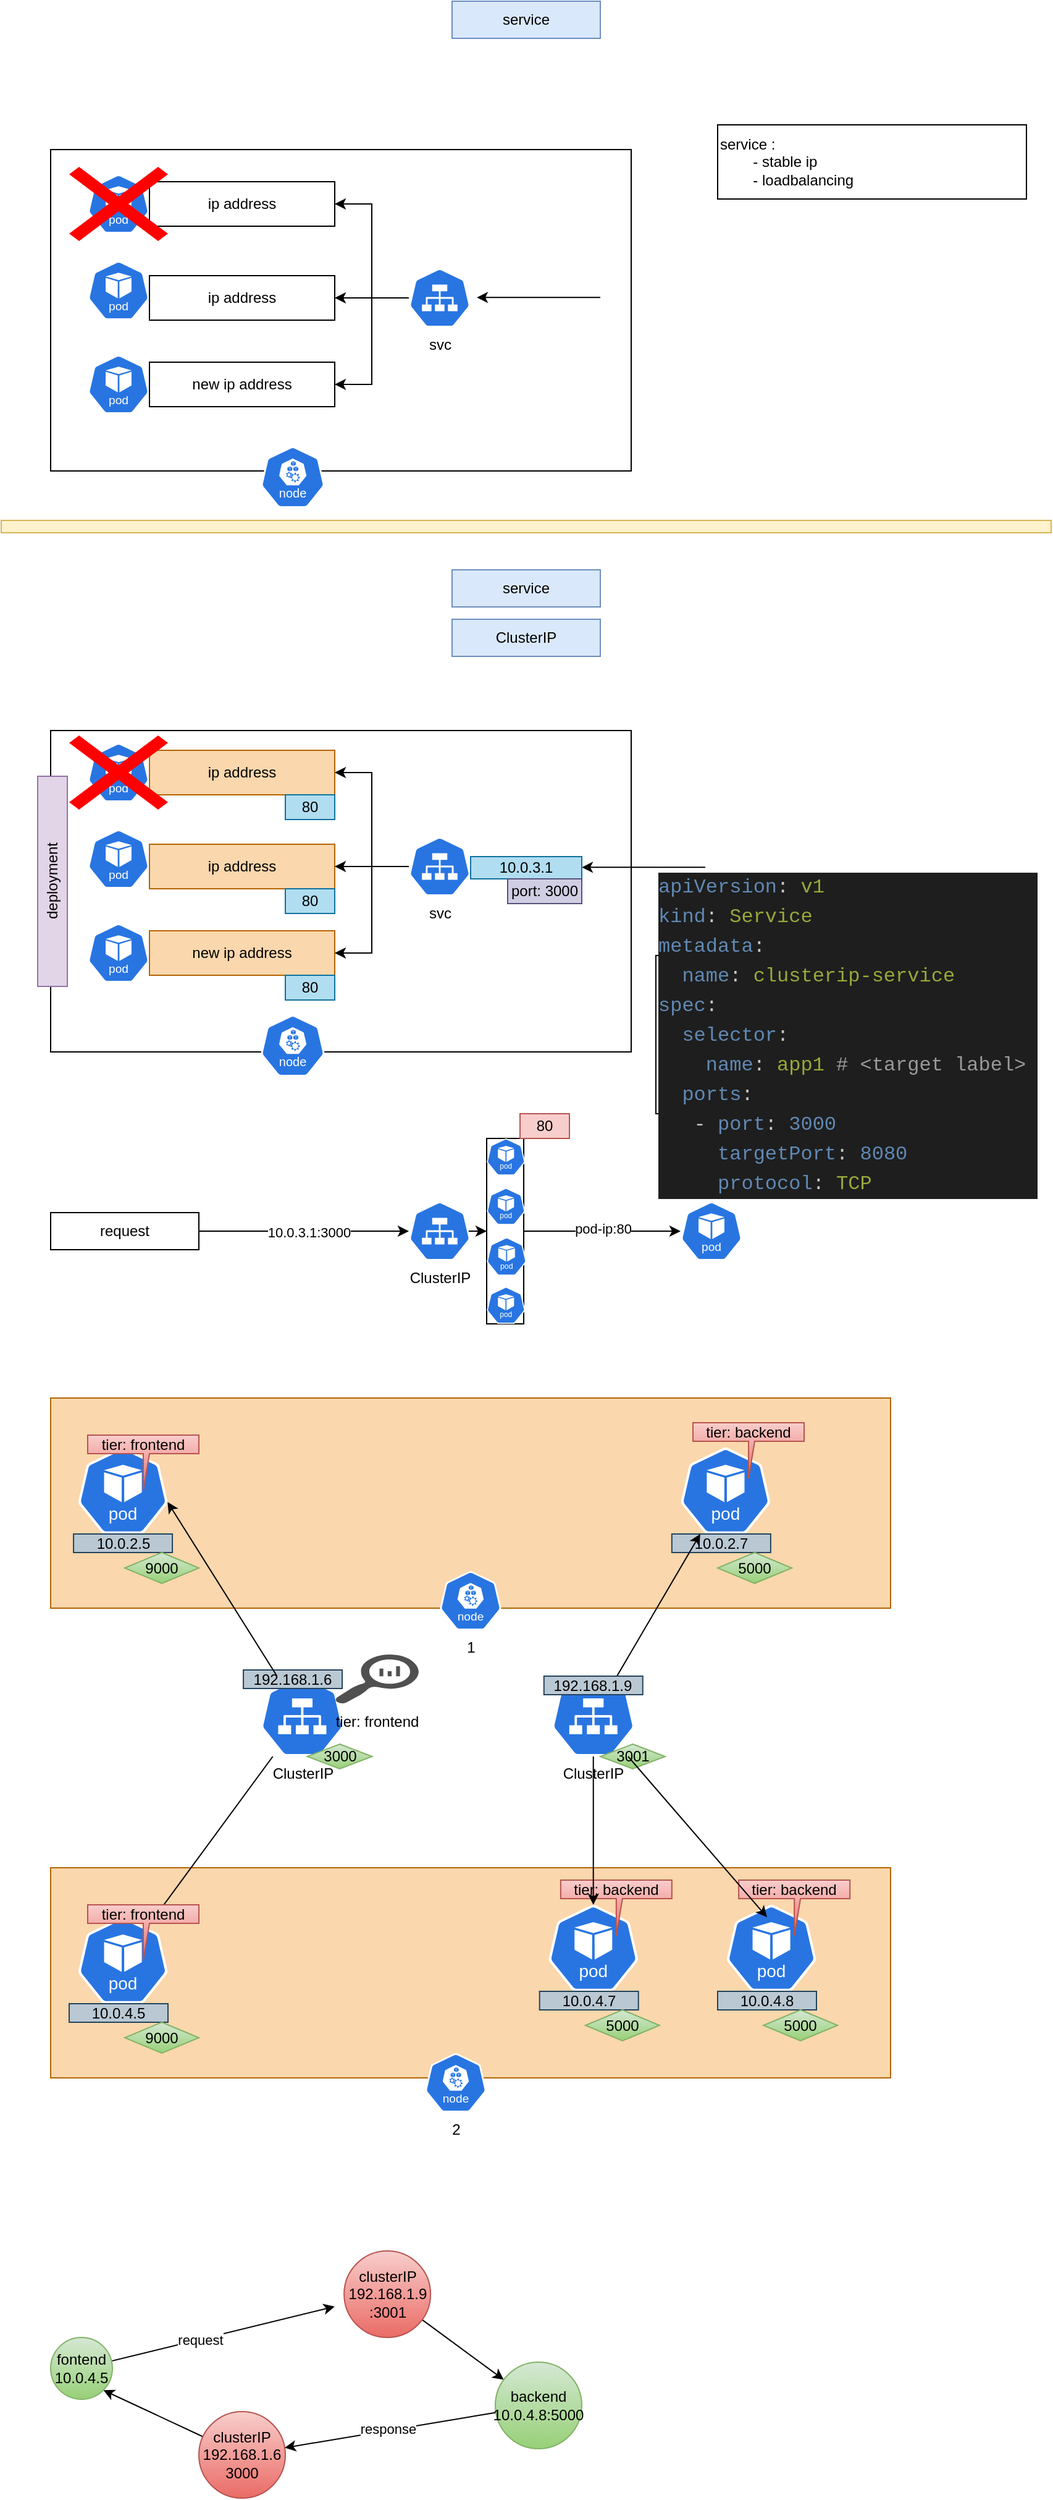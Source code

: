 <mxfile version="24.7.8">
  <diagram name="Page-1" id="fs68x2WxWbWx5P29_dum">
    <mxGraphModel dx="876" dy="616" grid="1" gridSize="10" guides="1" tooltips="1" connect="1" arrows="1" fold="1" page="1" pageScale="1" pageWidth="850" pageHeight="1100" math="0" shadow="0">
      <root>
        <mxCell id="0" />
        <mxCell id="1" parent="0" />
        <mxCell id="2PBmP7rdpc5Au426MF9M-2" value="service" style="rounded=0;whiteSpace=wrap;html=1;fillColor=#dae8fc;strokeColor=#6c8ebf;" vertex="1" parent="1">
          <mxGeometry x="365" y="20" width="120" height="30" as="geometry" />
        </mxCell>
        <mxCell id="2PBmP7rdpc5Au426MF9M-3" value="" style="rounded=0;whiteSpace=wrap;html=1;" vertex="1" parent="1">
          <mxGeometry x="40" y="140" width="470" height="260" as="geometry" />
        </mxCell>
        <mxCell id="2PBmP7rdpc5Au426MF9M-4" value="" style="aspect=fixed;sketch=0;html=1;dashed=0;whitespace=wrap;verticalLabelPosition=bottom;verticalAlign=top;fillColor=#2875E2;strokeColor=#ffffff;points=[[0.005,0.63,0],[0.1,0.2,0],[0.9,0.2,0],[0.5,0,0],[0.995,0.63,0],[0.72,0.99,0],[0.5,1,0],[0.28,0.99,0]];shape=mxgraph.kubernetes.icon2;kubernetesLabel=1;prIcon=node" vertex="1" parent="1">
          <mxGeometry x="210" y="380" width="52.08" height="50" as="geometry" />
        </mxCell>
        <mxCell id="2PBmP7rdpc5Au426MF9M-5" value="" style="aspect=fixed;sketch=0;html=1;dashed=0;whitespace=wrap;verticalLabelPosition=bottom;verticalAlign=top;fillColor=#2875E2;strokeColor=#ffffff;points=[[0.005,0.63,0],[0.1,0.2,0],[0.9,0.2,0],[0.5,0,0],[0.995,0.63,0],[0.72,0.99,0],[0.5,1,0],[0.28,0.99,0]];shape=mxgraph.kubernetes.icon2;kubernetesLabel=1;prIcon=pod" vertex="1" parent="1">
          <mxGeometry x="70" y="160" width="50" height="48" as="geometry" />
        </mxCell>
        <mxCell id="2PBmP7rdpc5Au426MF9M-6" value="" style="aspect=fixed;sketch=0;html=1;dashed=0;whitespace=wrap;verticalLabelPosition=bottom;verticalAlign=top;fillColor=#2875E2;strokeColor=#ffffff;points=[[0.005,0.63,0],[0.1,0.2,0],[0.9,0.2,0],[0.5,0,0],[0.995,0.63,0],[0.72,0.99,0],[0.5,1,0],[0.28,0.99,0]];shape=mxgraph.kubernetes.icon2;kubernetesLabel=1;prIcon=pod" vertex="1" parent="1">
          <mxGeometry x="70" y="230" width="50" height="48" as="geometry" />
        </mxCell>
        <mxCell id="2PBmP7rdpc5Au426MF9M-7" value="ip address" style="rounded=0;whiteSpace=wrap;html=1;" vertex="1" parent="1">
          <mxGeometry x="120" y="166" width="150" height="36" as="geometry" />
        </mxCell>
        <mxCell id="2PBmP7rdpc5Au426MF9M-8" value="ip address" style="rounded=0;whiteSpace=wrap;html=1;" vertex="1" parent="1">
          <mxGeometry x="120" y="242" width="150" height="36" as="geometry" />
        </mxCell>
        <mxCell id="2PBmP7rdpc5Au426MF9M-9" value="" style="shape=mxgraph.mockup.markup.redX;fillColor=#ff0000;html=1;shadow=0;whiteSpace=wrap;strokeColor=none;" vertex="1" parent="1">
          <mxGeometry x="55" y="154" width="80" height="60" as="geometry" />
        </mxCell>
        <mxCell id="2PBmP7rdpc5Au426MF9M-10" value="" style="aspect=fixed;sketch=0;html=1;dashed=0;whitespace=wrap;verticalLabelPosition=bottom;verticalAlign=top;fillColor=#2875E2;strokeColor=#ffffff;points=[[0.005,0.63,0],[0.1,0.2,0],[0.9,0.2,0],[0.5,0,0],[0.995,0.63,0],[0.72,0.99,0],[0.5,1,0],[0.28,0.99,0]];shape=mxgraph.kubernetes.icon2;kubernetesLabel=1;prIcon=pod" vertex="1" parent="1">
          <mxGeometry x="70" y="306" width="50" height="48" as="geometry" />
        </mxCell>
        <mxCell id="2PBmP7rdpc5Au426MF9M-11" value="new ip address" style="rounded=0;whiteSpace=wrap;html=1;" vertex="1" parent="1">
          <mxGeometry x="120" y="312" width="150" height="36" as="geometry" />
        </mxCell>
        <mxCell id="2PBmP7rdpc5Au426MF9M-16" style="edgeStyle=orthogonalEdgeStyle;rounded=0;orthogonalLoop=1;jettySize=auto;html=1;entryX=1;entryY=0.5;entryDx=0;entryDy=0;" edge="1" parent="1" source="2PBmP7rdpc5Au426MF9M-14" target="2PBmP7rdpc5Au426MF9M-7">
          <mxGeometry relative="1" as="geometry" />
        </mxCell>
        <mxCell id="2PBmP7rdpc5Au426MF9M-17" style="edgeStyle=orthogonalEdgeStyle;rounded=0;orthogonalLoop=1;jettySize=auto;html=1;" edge="1" parent="1" source="2PBmP7rdpc5Au426MF9M-14" target="2PBmP7rdpc5Au426MF9M-8">
          <mxGeometry relative="1" as="geometry" />
        </mxCell>
        <mxCell id="2PBmP7rdpc5Au426MF9M-18" style="edgeStyle=orthogonalEdgeStyle;rounded=0;orthogonalLoop=1;jettySize=auto;html=1;entryX=1;entryY=0.5;entryDx=0;entryDy=0;" edge="1" parent="1" source="2PBmP7rdpc5Au426MF9M-14" target="2PBmP7rdpc5Au426MF9M-11">
          <mxGeometry relative="1" as="geometry" />
        </mxCell>
        <mxCell id="2PBmP7rdpc5Au426MF9M-14" value="svc" style="aspect=fixed;sketch=0;html=1;dashed=0;whitespace=wrap;verticalLabelPosition=bottom;verticalAlign=top;fillColor=#2875E2;strokeColor=#ffffff;points=[[0.005,0.63,0],[0.1,0.2,0],[0.9,0.2,0],[0.5,0,0],[0.995,0.63,0],[0.72,0.99,0],[0.5,1,0],[0.28,0.99,0]];shape=mxgraph.kubernetes.icon2;prIcon=svc" vertex="1" parent="1">
          <mxGeometry x="330" y="236" width="50" height="48" as="geometry" />
        </mxCell>
        <mxCell id="2PBmP7rdpc5Au426MF9M-15" value="service :&lt;div&gt;&lt;span style=&quot;white-space: pre;&quot;&gt;&#x9;&lt;/span&gt;- stable ip&amp;nbsp;&lt;br&gt;&lt;span style=&quot;white-space: pre;&quot;&gt;&#x9;&lt;/span&gt;- loadbalancing&lt;br&gt;&lt;/div&gt;" style="rounded=0;whiteSpace=wrap;html=1;align=left;" vertex="1" parent="1">
          <mxGeometry x="580" y="120" width="250" height="60" as="geometry" />
        </mxCell>
        <mxCell id="2PBmP7rdpc5Au426MF9M-44" value="service" style="rounded=0;whiteSpace=wrap;html=1;fillColor=#dae8fc;strokeColor=#6c8ebf;" vertex="1" parent="1">
          <mxGeometry x="365" y="480" width="120" height="30" as="geometry" />
        </mxCell>
        <mxCell id="2PBmP7rdpc5Au426MF9M-45" value="" style="endArrow=classic;html=1;rounded=0;" edge="1" parent="1">
          <mxGeometry width="50" height="50" relative="1" as="geometry">
            <mxPoint x="485" y="259.67" as="sourcePoint" />
            <mxPoint x="385" y="259.67" as="targetPoint" />
          </mxGeometry>
        </mxCell>
        <mxCell id="2PBmP7rdpc5Au426MF9M-46" value="ClusterIP" style="rounded=0;whiteSpace=wrap;html=1;fillColor=#dae8fc;strokeColor=#6c8ebf;" vertex="1" parent="1">
          <mxGeometry x="365" y="520" width="120" height="30" as="geometry" />
        </mxCell>
        <mxCell id="2PBmP7rdpc5Au426MF9M-47" value="" style="rounded=0;whiteSpace=wrap;html=1;fillColor=#fff2cc;strokeColor=#d6b656;" vertex="1" parent="1">
          <mxGeometry y="440" width="850" height="10" as="geometry" />
        </mxCell>
        <mxCell id="2PBmP7rdpc5Au426MF9M-48" value="" style="rounded=0;whiteSpace=wrap;html=1;" vertex="1" parent="1">
          <mxGeometry x="40" y="610" width="470" height="260" as="geometry" />
        </mxCell>
        <mxCell id="2PBmP7rdpc5Au426MF9M-49" value="" style="aspect=fixed;sketch=0;html=1;dashed=0;whitespace=wrap;verticalLabelPosition=bottom;verticalAlign=top;fillColor=#2875E2;strokeColor=#ffffff;points=[[0.005,0.63,0],[0.1,0.2,0],[0.9,0.2,0],[0.5,0,0],[0.995,0.63,0],[0.72,0.99,0],[0.5,1,0],[0.28,0.99,0]];shape=mxgraph.kubernetes.icon2;kubernetesLabel=1;prIcon=node" vertex="1" parent="1">
          <mxGeometry x="210" y="840" width="52.08" height="50" as="geometry" />
        </mxCell>
        <mxCell id="2PBmP7rdpc5Au426MF9M-50" value="" style="aspect=fixed;sketch=0;html=1;dashed=0;whitespace=wrap;verticalLabelPosition=bottom;verticalAlign=top;fillColor=#2875E2;strokeColor=#ffffff;points=[[0.005,0.63,0],[0.1,0.2,0],[0.9,0.2,0],[0.5,0,0],[0.995,0.63,0],[0.72,0.99,0],[0.5,1,0],[0.28,0.99,0]];shape=mxgraph.kubernetes.icon2;kubernetesLabel=1;prIcon=pod" vertex="1" parent="1">
          <mxGeometry x="70" y="620" width="50" height="48" as="geometry" />
        </mxCell>
        <mxCell id="2PBmP7rdpc5Au426MF9M-51" value="" style="aspect=fixed;sketch=0;html=1;dashed=0;whitespace=wrap;verticalLabelPosition=bottom;verticalAlign=top;fillColor=#2875E2;strokeColor=#ffffff;points=[[0.005,0.63,0],[0.1,0.2,0],[0.9,0.2,0],[0.5,0,0],[0.995,0.63,0],[0.72,0.99,0],[0.5,1,0],[0.28,0.99,0]];shape=mxgraph.kubernetes.icon2;kubernetesLabel=1;prIcon=pod" vertex="1" parent="1">
          <mxGeometry x="70" y="690" width="50" height="48" as="geometry" />
        </mxCell>
        <mxCell id="2PBmP7rdpc5Au426MF9M-52" value="ip address" style="rounded=0;whiteSpace=wrap;html=1;fillColor=#fad7ac;strokeColor=#b46504;" vertex="1" parent="1">
          <mxGeometry x="120" y="626" width="150" height="36" as="geometry" />
        </mxCell>
        <mxCell id="2PBmP7rdpc5Au426MF9M-53" value="ip address" style="rounded=0;whiteSpace=wrap;html=1;fillColor=#fad7ac;strokeColor=#b46504;" vertex="1" parent="1">
          <mxGeometry x="120" y="702" width="150" height="36" as="geometry" />
        </mxCell>
        <mxCell id="2PBmP7rdpc5Au426MF9M-54" value="" style="shape=mxgraph.mockup.markup.redX;fillColor=#ff0000;html=1;shadow=0;whiteSpace=wrap;strokeColor=none;" vertex="1" parent="1">
          <mxGeometry x="55" y="614" width="80" height="60" as="geometry" />
        </mxCell>
        <mxCell id="2PBmP7rdpc5Au426MF9M-55" value="" style="aspect=fixed;sketch=0;html=1;dashed=0;whitespace=wrap;verticalLabelPosition=bottom;verticalAlign=top;fillColor=#2875E2;strokeColor=#ffffff;points=[[0.005,0.63,0],[0.1,0.2,0],[0.9,0.2,0],[0.5,0,0],[0.995,0.63,0],[0.72,0.99,0],[0.5,1,0],[0.28,0.99,0]];shape=mxgraph.kubernetes.icon2;kubernetesLabel=1;prIcon=pod" vertex="1" parent="1">
          <mxGeometry x="70" y="766" width="50" height="48" as="geometry" />
        </mxCell>
        <mxCell id="2PBmP7rdpc5Au426MF9M-56" value="new ip address" style="rounded=0;whiteSpace=wrap;html=1;fillColor=#fad7ac;strokeColor=#b46504;" vertex="1" parent="1">
          <mxGeometry x="120" y="772" width="150" height="36" as="geometry" />
        </mxCell>
        <mxCell id="2PBmP7rdpc5Au426MF9M-57" style="edgeStyle=orthogonalEdgeStyle;rounded=0;orthogonalLoop=1;jettySize=auto;html=1;entryX=1;entryY=0.5;entryDx=0;entryDy=0;" edge="1" parent="1" source="2PBmP7rdpc5Au426MF9M-60" target="2PBmP7rdpc5Au426MF9M-52">
          <mxGeometry relative="1" as="geometry" />
        </mxCell>
        <mxCell id="2PBmP7rdpc5Au426MF9M-58" style="edgeStyle=orthogonalEdgeStyle;rounded=0;orthogonalLoop=1;jettySize=auto;html=1;" edge="1" parent="1" source="2PBmP7rdpc5Au426MF9M-60" target="2PBmP7rdpc5Au426MF9M-53">
          <mxGeometry relative="1" as="geometry" />
        </mxCell>
        <mxCell id="2PBmP7rdpc5Au426MF9M-59" style="edgeStyle=orthogonalEdgeStyle;rounded=0;orthogonalLoop=1;jettySize=auto;html=1;entryX=1;entryY=0.5;entryDx=0;entryDy=0;" edge="1" parent="1" source="2PBmP7rdpc5Au426MF9M-60" target="2PBmP7rdpc5Au426MF9M-56">
          <mxGeometry relative="1" as="geometry" />
        </mxCell>
        <mxCell id="2PBmP7rdpc5Au426MF9M-60" value="svc" style="aspect=fixed;sketch=0;html=1;dashed=0;whitespace=wrap;verticalLabelPosition=bottom;verticalAlign=top;fillColor=#2875E2;strokeColor=#ffffff;points=[[0.005,0.63,0],[0.1,0.2,0],[0.9,0.2,0],[0.5,0,0],[0.995,0.63,0],[0.72,0.99,0],[0.5,1,0],[0.28,0.99,0]];shape=mxgraph.kubernetes.icon2;prIcon=svc" vertex="1" parent="1">
          <mxGeometry x="330" y="696" width="50" height="48" as="geometry" />
        </mxCell>
        <mxCell id="2PBmP7rdpc5Au426MF9M-61" value="" style="endArrow=classic;html=1;rounded=0;" edge="1" parent="1">
          <mxGeometry width="50" height="50" relative="1" as="geometry">
            <mxPoint x="570" y="720.67" as="sourcePoint" />
            <mxPoint x="470" y="720.67" as="targetPoint" />
          </mxGeometry>
        </mxCell>
        <mxCell id="2PBmP7rdpc5Au426MF9M-62" value="10.0.3.1" style="rounded=0;whiteSpace=wrap;html=1;fillColor=#b1ddf0;strokeColor=#10739e;" vertex="1" parent="1">
          <mxGeometry x="380" y="712" width="90" height="18" as="geometry" />
        </mxCell>
        <mxCell id="2PBmP7rdpc5Au426MF9M-63" value="port: 3000" style="rounded=0;whiteSpace=wrap;html=1;fillColor=#d0cee2;strokeColor=#56517e;" vertex="1" parent="1">
          <mxGeometry x="410" y="730" width="60" height="20" as="geometry" />
        </mxCell>
        <mxCell id="2PBmP7rdpc5Au426MF9M-64" value="80" style="rounded=0;whiteSpace=wrap;html=1;fillColor=#b1ddf0;strokeColor=#10739e;" vertex="1" parent="1">
          <mxGeometry x="230" y="738" width="40" height="20" as="geometry" />
        </mxCell>
        <mxCell id="2PBmP7rdpc5Au426MF9M-65" value="80" style="rounded=0;whiteSpace=wrap;html=1;fillColor=#b1ddf0;strokeColor=#10739e;" vertex="1" parent="1">
          <mxGeometry x="230" y="808" width="40" height="20" as="geometry" />
        </mxCell>
        <mxCell id="2PBmP7rdpc5Au426MF9M-66" value="80" style="rounded=0;whiteSpace=wrap;html=1;fillColor=#b1ddf0;strokeColor=#10739e;" vertex="1" parent="1">
          <mxGeometry x="230" y="662" width="40" height="20" as="geometry" />
        </mxCell>
        <mxCell id="2PBmP7rdpc5Au426MF9M-68" style="edgeStyle=orthogonalEdgeStyle;rounded=0;orthogonalLoop=1;jettySize=auto;html=1;" edge="1" parent="1" source="2PBmP7rdpc5Au426MF9M-67">
          <mxGeometry relative="1" as="geometry">
            <mxPoint x="330" y="1015" as="targetPoint" />
          </mxGeometry>
        </mxCell>
        <mxCell id="2PBmP7rdpc5Au426MF9M-69" value="10.0.3.1:3000" style="edgeLabel;html=1;align=center;verticalAlign=middle;resizable=0;points=[];" vertex="1" connectable="0" parent="2PBmP7rdpc5Au426MF9M-68">
          <mxGeometry x="0.042" relative="1" as="geometry">
            <mxPoint as="offset" />
          </mxGeometry>
        </mxCell>
        <mxCell id="2PBmP7rdpc5Au426MF9M-67" value="request" style="rounded=0;whiteSpace=wrap;html=1;" vertex="1" parent="1">
          <mxGeometry x="40" y="1000" width="120" height="30" as="geometry" />
        </mxCell>
        <mxCell id="2PBmP7rdpc5Au426MF9M-76" style="edgeStyle=orthogonalEdgeStyle;rounded=0;orthogonalLoop=1;jettySize=auto;html=1;" edge="1" parent="1" source="2PBmP7rdpc5Au426MF9M-70" target="2PBmP7rdpc5Au426MF9M-71">
          <mxGeometry relative="1" as="geometry" />
        </mxCell>
        <mxCell id="2PBmP7rdpc5Au426MF9M-80" style="edgeStyle=orthogonalEdgeStyle;rounded=0;orthogonalLoop=1;jettySize=auto;html=1;" edge="1" parent="1" source="2PBmP7rdpc5Au426MF9M-70" target="2PBmP7rdpc5Au426MF9M-79">
          <mxGeometry relative="1" as="geometry" />
        </mxCell>
        <mxCell id="2PBmP7rdpc5Au426MF9M-81" value="pod-ip:80" style="edgeLabel;html=1;align=center;verticalAlign=middle;resizable=0;points=[];" vertex="1" connectable="0" parent="2PBmP7rdpc5Au426MF9M-80">
          <mxGeometry x="0.259" y="2" relative="1" as="geometry">
            <mxPoint as="offset" />
          </mxGeometry>
        </mxCell>
        <mxCell id="2PBmP7rdpc5Au426MF9M-70" value="ClusterIP" style="aspect=fixed;sketch=0;html=1;dashed=0;whitespace=wrap;verticalLabelPosition=bottom;verticalAlign=top;fillColor=#2875E2;strokeColor=#ffffff;points=[[0.005,0.63,0],[0.1,0.2,0],[0.9,0.2,0],[0.5,0,0],[0.995,0.63,0],[0.72,0.99,0],[0.5,1,0],[0.28,0.99,0]];shape=mxgraph.kubernetes.icon2;prIcon=svc" vertex="1" parent="1">
          <mxGeometry x="330" y="991" width="50" height="48" as="geometry" />
        </mxCell>
        <mxCell id="2PBmP7rdpc5Au426MF9M-71" value="" style="rounded=0;whiteSpace=wrap;html=1;" vertex="1" parent="1">
          <mxGeometry x="393" y="940" width="30" height="150" as="geometry" />
        </mxCell>
        <mxCell id="2PBmP7rdpc5Au426MF9M-72" value="" style="aspect=fixed;sketch=0;html=1;dashed=0;whitespace=wrap;verticalLabelPosition=bottom;verticalAlign=top;fillColor=#2875E2;strokeColor=#ffffff;points=[[0.005,0.63,0],[0.1,0.2,0],[0.9,0.2,0],[0.5,0,0],[0.995,0.63,0],[0.72,0.99,0],[0.5,1,0],[0.28,0.99,0]];shape=mxgraph.kubernetes.icon2;kubernetesLabel=1;prIcon=pod" vertex="1" parent="1">
          <mxGeometry x="393" y="940" width="31.25" height="30" as="geometry" />
        </mxCell>
        <mxCell id="2PBmP7rdpc5Au426MF9M-73" value="" style="aspect=fixed;sketch=0;html=1;dashed=0;whitespace=wrap;verticalLabelPosition=bottom;verticalAlign=top;fillColor=#2875E2;strokeColor=#ffffff;points=[[0.005,0.63,0],[0.1,0.2,0],[0.9,0.2,0],[0.5,0,0],[0.995,0.63,0],[0.72,0.99,0],[0.5,1,0],[0.28,0.99,0]];shape=mxgraph.kubernetes.icon2;kubernetesLabel=1;prIcon=pod" vertex="1" parent="1">
          <mxGeometry x="393" y="980" width="31.25" height="30" as="geometry" />
        </mxCell>
        <mxCell id="2PBmP7rdpc5Au426MF9M-74" value="" style="aspect=fixed;sketch=0;html=1;dashed=0;whitespace=wrap;verticalLabelPosition=bottom;verticalAlign=top;fillColor=#2875E2;strokeColor=#ffffff;points=[[0.005,0.63,0],[0.1,0.2,0],[0.9,0.2,0],[0.5,0,0],[0.995,0.63,0],[0.72,0.99,0],[0.5,1,0],[0.28,0.99,0]];shape=mxgraph.kubernetes.icon2;kubernetesLabel=1;prIcon=pod" vertex="1" parent="1">
          <mxGeometry x="393" y="1020" width="32.29" height="31" as="geometry" />
        </mxCell>
        <mxCell id="2PBmP7rdpc5Au426MF9M-75" value="" style="aspect=fixed;sketch=0;html=1;dashed=0;whitespace=wrap;verticalLabelPosition=bottom;verticalAlign=top;fillColor=#2875E2;strokeColor=#ffffff;points=[[0.005,0.63,0],[0.1,0.2,0],[0.9,0.2,0],[0.5,0,0],[0.995,0.63,0],[0.72,0.99,0],[0.5,1,0],[0.28,0.99,0]];shape=mxgraph.kubernetes.icon2;kubernetesLabel=1;prIcon=pod" vertex="1" parent="1">
          <mxGeometry x="393" y="1060" width="31.25" height="30" as="geometry" />
        </mxCell>
        <mxCell id="2PBmP7rdpc5Au426MF9M-77" value="80" style="rounded=0;whiteSpace=wrap;html=1;fillColor=#f8cecc;strokeColor=#b85450;" vertex="1" parent="1">
          <mxGeometry x="420" y="920" width="40" height="20" as="geometry" />
        </mxCell>
        <mxCell id="2PBmP7rdpc5Au426MF9M-79" value="" style="aspect=fixed;sketch=0;html=1;dashed=0;whitespace=wrap;verticalLabelPosition=bottom;verticalAlign=top;fillColor=#2875E2;strokeColor=#ffffff;points=[[0.005,0.63,0],[0.1,0.2,0],[0.9,0.2,0],[0.5,0,0],[0.995,0.63,0],[0.72,0.99,0],[0.5,1,0],[0.28,0.99,0]];shape=mxgraph.kubernetes.icon2;kubernetesLabel=1;prIcon=pod" vertex="1" parent="1">
          <mxGeometry x="550" y="991" width="50" height="48" as="geometry" />
        </mxCell>
        <mxCell id="2PBmP7rdpc5Au426MF9M-82" value="deployment" style="rounded=0;whiteSpace=wrap;html=1;rotation=-90;fillColor=#e1d5e7;strokeColor=#9673a6;" vertex="1" parent="1">
          <mxGeometry x="-43.5" y="720" width="170" height="24" as="geometry" />
        </mxCell>
        <mxCell id="2PBmP7rdpc5Au426MF9M-84" value="&lt;div style=&quot;color: rgb(197, 200, 198); background-color: rgb(30, 30, 30); font-family: Menlo, Monaco, &amp;quot;Courier New&amp;quot;, monospace; font-size: 16px; line-height: 24px; white-space: pre;&quot;&gt;&lt;div&gt;&lt;span style=&quot;color: #6089b4;&quot;&gt;apiVersion&lt;/span&gt;: &lt;span style=&quot;color: #9aa83a;&quot;&gt;v1&lt;/span&gt;&lt;/div&gt;&lt;div&gt;&lt;span style=&quot;color: #6089b4;&quot;&gt;kind&lt;/span&gt;: &lt;span style=&quot;color: #9aa83a;&quot;&gt;Service&lt;/span&gt;&lt;/div&gt;&lt;div&gt;&lt;span style=&quot;color: #6089b4;&quot;&gt;metadata&lt;/span&gt;:&lt;/div&gt;&lt;div&gt;  &lt;span style=&quot;color: #6089b4;&quot;&gt;name&lt;/span&gt;: &lt;span style=&quot;color: #9aa83a;&quot;&gt;clusterip-service&lt;/span&gt;&lt;/div&gt;&lt;div&gt;&lt;span style=&quot;color: #6089b4;&quot;&gt;spec&lt;/span&gt;:&lt;/div&gt;&lt;div&gt;  &lt;span style=&quot;color: #6089b4;&quot;&gt;selector&lt;/span&gt;:&lt;/div&gt;&lt;div&gt;    &lt;span style=&quot;color: #6089b4;&quot;&gt;name&lt;/span&gt;: &lt;span style=&quot;color: #9aa83a;&quot;&gt;app1&lt;/span&gt; &lt;span style=&quot;color: #9a9b99;&quot;&gt;# &amp;lt;target label&amp;gt; &lt;/span&gt;&lt;/div&gt;&lt;div&gt;  &lt;span style=&quot;color: #6089b4;&quot;&gt;ports&lt;/span&gt;:&lt;/div&gt;&lt;div&gt;   - &lt;span style=&quot;color: #6089b4;&quot;&gt;port&lt;/span&gt;: &lt;span style=&quot;color: #6089b4;&quot;&gt;3000&lt;/span&gt;&lt;/div&gt;&lt;div&gt;     &lt;span style=&quot;color: #6089b4;&quot;&gt;targetPort&lt;/span&gt;: &lt;span style=&quot;color: #6089b4;&quot;&gt;8080&lt;/span&gt;&lt;/div&gt;&lt;div&gt;     &lt;span style=&quot;color: #6089b4;&quot;&gt;protocol&lt;/span&gt;: &lt;span style=&quot;color: #9aa83a;&quot;&gt;TCP&lt;/span&gt;&lt;/div&gt;&lt;/div&gt;" style="rounded=0;whiteSpace=wrap;html=1;align=left;" vertex="1" parent="1">
          <mxGeometry x="530" y="792" width="180" height="128" as="geometry" />
        </mxCell>
        <mxCell id="2PBmP7rdpc5Au426MF9M-85" value="" style="rounded=0;whiteSpace=wrap;html=1;fillColor=#fad7ac;strokeColor=#b46504;" vertex="1" parent="1">
          <mxGeometry x="40" y="1150" width="680" height="170" as="geometry" />
        </mxCell>
        <mxCell id="2PBmP7rdpc5Au426MF9M-86" value="1" style="aspect=fixed;sketch=0;html=1;dashed=0;whitespace=wrap;verticalLabelPosition=bottom;verticalAlign=top;fillColor=#2875E2;strokeColor=#ffffff;points=[[0.005,0.63,0],[0.1,0.2,0],[0.9,0.2,0],[0.5,0,0],[0.995,0.63,0],[0.72,0.99,0],[0.5,1,0],[0.28,0.99,0]];shape=mxgraph.kubernetes.icon2;kubernetesLabel=1;prIcon=node" vertex="1" parent="1">
          <mxGeometry x="355" y="1290" width="50" height="48" as="geometry" />
        </mxCell>
        <mxCell id="2PBmP7rdpc5Au426MF9M-87" value="" style="aspect=fixed;sketch=0;html=1;dashed=0;whitespace=wrap;verticalLabelPosition=bottom;verticalAlign=top;fillColor=#2875E2;strokeColor=#ffffff;points=[[0.005,0.63,0],[0.1,0.2,0],[0.9,0.2,0],[0.5,0,0],[0.995,0.63,0],[0.72,0.99,0],[0.5,1,0],[0.28,0.99,0]];shape=mxgraph.kubernetes.icon2;kubernetesLabel=1;prIcon=pod" vertex="1" parent="1">
          <mxGeometry x="62.08" y="1190" width="72.92" height="70" as="geometry" />
        </mxCell>
        <mxCell id="2PBmP7rdpc5Au426MF9M-88" value="" style="rounded=0;whiteSpace=wrap;html=1;fillColor=#fad7ac;strokeColor=#b46504;" vertex="1" parent="1">
          <mxGeometry x="40" y="1530" width="680" height="170" as="geometry" />
        </mxCell>
        <mxCell id="2PBmP7rdpc5Au426MF9M-89" value="2" style="aspect=fixed;sketch=0;html=1;dashed=0;whitespace=wrap;verticalLabelPosition=bottom;verticalAlign=top;fillColor=#2875E2;strokeColor=#ffffff;points=[[0.005,0.63,0],[0.1,0.2,0],[0.9,0.2,0],[0.5,0,0],[0.995,0.63,0],[0.72,0.99,0],[0.5,1,0],[0.28,0.99,0]];shape=mxgraph.kubernetes.icon2;kubernetesLabel=1;prIcon=node" vertex="1" parent="1">
          <mxGeometry x="343" y="1680" width="50" height="48" as="geometry" />
        </mxCell>
        <mxCell id="2PBmP7rdpc5Au426MF9M-90" value="" style="aspect=fixed;sketch=0;html=1;dashed=0;whitespace=wrap;verticalLabelPosition=bottom;verticalAlign=top;fillColor=#2875E2;strokeColor=#ffffff;points=[[0.005,0.63,0],[0.1,0.2,0],[0.9,0.2,0],[0.5,0,0],[0.995,0.63,0],[0.72,0.99,0],[0.5,1,0],[0.28,0.99,0]];shape=mxgraph.kubernetes.icon2;kubernetesLabel=1;prIcon=pod" vertex="1" parent="1">
          <mxGeometry x="62.08" y="1570" width="72.92" height="70" as="geometry" />
        </mxCell>
        <mxCell id="2PBmP7rdpc5Au426MF9M-108" style="rounded=0;orthogonalLoop=1;jettySize=auto;html=1;" edge="1" parent="1" source="2PBmP7rdpc5Au426MF9M-91" target="2PBmP7rdpc5Au426MF9M-90">
          <mxGeometry relative="1" as="geometry" />
        </mxCell>
        <mxCell id="2PBmP7rdpc5Au426MF9M-91" value="ClusterIP" style="aspect=fixed;sketch=0;html=1;dashed=0;whitespace=wrap;verticalLabelPosition=bottom;verticalAlign=top;fillColor=#2875E2;strokeColor=#ffffff;points=[[0.005,0.63,0],[0.1,0.2,0],[0.9,0.2,0],[0.5,0,0],[0.995,0.63,0],[0.72,0.99,0],[0.5,1,0],[0.28,0.99,0]];shape=mxgraph.kubernetes.icon2;prIcon=svc" vertex="1" parent="1">
          <mxGeometry x="209.87" y="1375" width="67.71" height="65" as="geometry" />
        </mxCell>
        <mxCell id="2PBmP7rdpc5Au426MF9M-92" value="10.0.2.5" style="rounded=0;whiteSpace=wrap;html=1;fillColor=#bac8d3;strokeColor=#23445d;" vertex="1" parent="1">
          <mxGeometry x="58.54" y="1260" width="80" height="15" as="geometry" />
        </mxCell>
        <mxCell id="2PBmP7rdpc5Au426MF9M-93" value="10.0.4.5" style="rounded=0;whiteSpace=wrap;html=1;fillColor=#bac8d3;strokeColor=#23445d;" vertex="1" parent="1">
          <mxGeometry x="55.0" y="1640" width="80" height="15" as="geometry" />
        </mxCell>
        <mxCell id="2PBmP7rdpc5Au426MF9M-94" value="192.168.1.6" style="rounded=0;whiteSpace=wrap;html=1;fillColor=#bac8d3;strokeColor=#23445d;" vertex="1" parent="1">
          <mxGeometry x="196.04" y="1370" width="80" height="15" as="geometry" />
        </mxCell>
        <mxCell id="2PBmP7rdpc5Au426MF9M-95" value="tier: frontend" style="shape=callout;whiteSpace=wrap;html=1;perimeter=calloutPerimeter;base=5;fillColor=#f8cecc;gradientColor=#ea6b66;strokeColor=#b85450;" vertex="1" parent="1">
          <mxGeometry x="70" y="1180" width="90" height="45" as="geometry" />
        </mxCell>
        <mxCell id="2PBmP7rdpc5Au426MF9M-96" value="tier: frontend" style="shape=callout;whiteSpace=wrap;html=1;perimeter=calloutPerimeter;base=5;fillColor=#f8cecc;gradientColor=#ea6b66;strokeColor=#b85450;" vertex="1" parent="1">
          <mxGeometry x="70" y="1560" width="90" height="45" as="geometry" />
        </mxCell>
        <mxCell id="2PBmP7rdpc5Au426MF9M-98" value="tier: frontend" style="sketch=0;pointerEvents=1;shadow=0;dashed=0;html=1;strokeColor=none;labelPosition=center;verticalLabelPosition=bottom;verticalAlign=top;align=center;fillColor=#505050;shape=mxgraph.mscae.oms.log_search" vertex="1" parent="1">
          <mxGeometry x="270" y="1357.5" width="67.92" height="40" as="geometry" />
        </mxCell>
        <mxCell id="2PBmP7rdpc5Au426MF9M-100" value="3000" style="rhombus;whiteSpace=wrap;html=1;fillColor=#d5e8d4;gradientColor=#97d077;strokeColor=#82b366;" vertex="1" parent="1">
          <mxGeometry x="247.79" y="1430" width="52.5" height="20" as="geometry" />
        </mxCell>
        <mxCell id="2PBmP7rdpc5Au426MF9M-101" value="9000" style="rhombus;whiteSpace=wrap;html=1;fillColor=#d5e8d4;gradientColor=#97d077;strokeColor=#82b366;" vertex="1" parent="1">
          <mxGeometry x="100" y="1275" width="60" height="25" as="geometry" />
        </mxCell>
        <mxCell id="2PBmP7rdpc5Au426MF9M-102" value="9000" style="rhombus;whiteSpace=wrap;html=1;fillColor=#d5e8d4;gradientColor=#97d077;strokeColor=#82b366;" vertex="1" parent="1">
          <mxGeometry x="100" y="1655" width="60" height="25" as="geometry" />
        </mxCell>
        <mxCell id="2PBmP7rdpc5Au426MF9M-107" style="rounded=0;orthogonalLoop=1;jettySize=auto;html=1;entryX=0.995;entryY=0.63;entryDx=0;entryDy=0;entryPerimeter=0;" edge="1" parent="1" source="2PBmP7rdpc5Au426MF9M-91" target="2PBmP7rdpc5Au426MF9M-87">
          <mxGeometry relative="1" as="geometry" />
        </mxCell>
        <mxCell id="2PBmP7rdpc5Au426MF9M-109" value="" style="aspect=fixed;sketch=0;html=1;dashed=0;whitespace=wrap;verticalLabelPosition=bottom;verticalAlign=top;fillColor=#2875E2;strokeColor=#ffffff;points=[[0.005,0.63,0],[0.1,0.2,0],[0.9,0.2,0],[0.5,0,0],[0.995,0.63,0],[0.72,0.99,0],[0.5,1,0],[0.28,0.99,0]];shape=mxgraph.kubernetes.icon2;kubernetesLabel=1;prIcon=pod" vertex="1" parent="1">
          <mxGeometry x="550" y="1190" width="72.92" height="70" as="geometry" />
        </mxCell>
        <mxCell id="2PBmP7rdpc5Au426MF9M-110" value="tier: backend" style="shape=callout;whiteSpace=wrap;html=1;perimeter=calloutPerimeter;base=5;fillColor=#f8cecc;gradientColor=#ea6b66;strokeColor=#b85450;" vertex="1" parent="1">
          <mxGeometry x="560" y="1170" width="90" height="45" as="geometry" />
        </mxCell>
        <mxCell id="2PBmP7rdpc5Au426MF9M-111" value="10.0.2.7" style="rounded=0;whiteSpace=wrap;html=1;fillColor=#bac8d3;strokeColor=#23445d;" vertex="1" parent="1">
          <mxGeometry x="542.92" y="1260" width="80" height="15" as="geometry" />
        </mxCell>
        <mxCell id="2PBmP7rdpc5Au426MF9M-112" value="5000" style="rhombus;whiteSpace=wrap;html=1;fillColor=#d5e8d4;gradientColor=#97d077;strokeColor=#82b366;" vertex="1" parent="1">
          <mxGeometry x="580" y="1275" width="60" height="25" as="geometry" />
        </mxCell>
        <mxCell id="2PBmP7rdpc5Au426MF9M-113" value="" style="aspect=fixed;sketch=0;html=1;dashed=0;whitespace=wrap;verticalLabelPosition=bottom;verticalAlign=top;fillColor=#2875E2;strokeColor=#ffffff;points=[[0.005,0.63,0],[0.1,0.2,0],[0.9,0.2,0],[0.5,0,0],[0.995,0.63,0],[0.72,0.99,0],[0.5,1,0],[0.28,0.99,0]];shape=mxgraph.kubernetes.icon2;kubernetesLabel=1;prIcon=pod" vertex="1" parent="1">
          <mxGeometry x="587.08" y="1560" width="72.92" height="70" as="geometry" />
        </mxCell>
        <mxCell id="2PBmP7rdpc5Au426MF9M-114" value="tier: backend" style="shape=callout;whiteSpace=wrap;html=1;perimeter=calloutPerimeter;base=5;fillColor=#f8cecc;gradientColor=#ea6b66;strokeColor=#b85450;" vertex="1" parent="1">
          <mxGeometry x="597.08" y="1540" width="90" height="45" as="geometry" />
        </mxCell>
        <mxCell id="2PBmP7rdpc5Au426MF9M-115" value="10.0.4.8" style="rounded=0;whiteSpace=wrap;html=1;fillColor=#bac8d3;strokeColor=#23445d;" vertex="1" parent="1">
          <mxGeometry x="580.0" y="1630" width="80" height="15" as="geometry" />
        </mxCell>
        <mxCell id="2PBmP7rdpc5Au426MF9M-116" value="5000" style="rhombus;whiteSpace=wrap;html=1;fillColor=#d5e8d4;gradientColor=#97d077;strokeColor=#82b366;" vertex="1" parent="1">
          <mxGeometry x="617.08" y="1645" width="60" height="25" as="geometry" />
        </mxCell>
        <mxCell id="2PBmP7rdpc5Au426MF9M-117" value="" style="aspect=fixed;sketch=0;html=1;dashed=0;whitespace=wrap;verticalLabelPosition=bottom;verticalAlign=top;fillColor=#2875E2;strokeColor=#ffffff;points=[[0.005,0.63,0],[0.1,0.2,0],[0.9,0.2,0],[0.5,0,0],[0.995,0.63,0],[0.72,0.99,0],[0.5,1,0],[0.28,0.99,0]];shape=mxgraph.kubernetes.icon2;kubernetesLabel=1;prIcon=pod" vertex="1" parent="1">
          <mxGeometry x="442.92" y="1560" width="72.92" height="70" as="geometry" />
        </mxCell>
        <mxCell id="2PBmP7rdpc5Au426MF9M-118" value="tier: backend" style="shape=callout;whiteSpace=wrap;html=1;perimeter=calloutPerimeter;base=5;fillColor=#f8cecc;gradientColor=#ea6b66;strokeColor=#b85450;" vertex="1" parent="1">
          <mxGeometry x="452.92" y="1540" width="90" height="45" as="geometry" />
        </mxCell>
        <mxCell id="2PBmP7rdpc5Au426MF9M-119" value="10.0.4.7" style="rounded=0;whiteSpace=wrap;html=1;fillColor=#bac8d3;strokeColor=#23445d;" vertex="1" parent="1">
          <mxGeometry x="435.84" y="1630" width="80" height="15" as="geometry" />
        </mxCell>
        <mxCell id="2PBmP7rdpc5Au426MF9M-120" value="5000" style="rhombus;whiteSpace=wrap;html=1;fillColor=#d5e8d4;gradientColor=#97d077;strokeColor=#82b366;" vertex="1" parent="1">
          <mxGeometry x="472.92" y="1645" width="60" height="25" as="geometry" />
        </mxCell>
        <mxCell id="2PBmP7rdpc5Au426MF9M-126" style="edgeStyle=orthogonalEdgeStyle;rounded=0;orthogonalLoop=1;jettySize=auto;html=1;" edge="1" parent="1" source="2PBmP7rdpc5Au426MF9M-122" target="2PBmP7rdpc5Au426MF9M-117">
          <mxGeometry relative="1" as="geometry" />
        </mxCell>
        <mxCell id="2PBmP7rdpc5Au426MF9M-128" style="rounded=0;orthogonalLoop=1;jettySize=auto;html=1;" edge="1" parent="1" source="2PBmP7rdpc5Au426MF9M-122" target="2PBmP7rdpc5Au426MF9M-109">
          <mxGeometry relative="1" as="geometry" />
        </mxCell>
        <mxCell id="2PBmP7rdpc5Au426MF9M-122" value="ClusterIP" style="aspect=fixed;sketch=0;html=1;dashed=0;whitespace=wrap;verticalLabelPosition=bottom;verticalAlign=top;fillColor=#2875E2;strokeColor=#ffffff;points=[[0.005,0.63,0],[0.1,0.2,0],[0.9,0.2,0],[0.5,0,0],[0.995,0.63,0],[0.72,0.99,0],[0.5,1,0],[0.28,0.99,0]];shape=mxgraph.kubernetes.icon2;prIcon=svc" vertex="1" parent="1">
          <mxGeometry x="445.53" y="1375" width="67.71" height="65" as="geometry" />
        </mxCell>
        <mxCell id="2PBmP7rdpc5Au426MF9M-123" value="192.168.1.9" style="rounded=0;whiteSpace=wrap;html=1;fillColor=#bac8d3;strokeColor=#23445d;" vertex="1" parent="1">
          <mxGeometry x="439.38" y="1375" width="80" height="15" as="geometry" />
        </mxCell>
        <mxCell id="2PBmP7rdpc5Au426MF9M-124" value="3001" style="rhombus;whiteSpace=wrap;html=1;fillColor=#d5e8d4;gradientColor=#97d077;strokeColor=#82b366;" vertex="1" parent="1">
          <mxGeometry x="485" y="1430" width="52.5" height="20" as="geometry" />
        </mxCell>
        <mxCell id="2PBmP7rdpc5Au426MF9M-125" style="rounded=0;orthogonalLoop=1;jettySize=auto;html=1;entryX=0.451;entryY=0.143;entryDx=0;entryDy=0;entryPerimeter=0;" edge="1" parent="1" source="2PBmP7rdpc5Au426MF9M-122" target="2PBmP7rdpc5Au426MF9M-113">
          <mxGeometry relative="1" as="geometry" />
        </mxCell>
        <mxCell id="2PBmP7rdpc5Au426MF9M-136" style="rounded=0;orthogonalLoop=1;jettySize=auto;html=1;entryX=1;entryY=1;entryDx=0;entryDy=0;" edge="1" parent="1" source="2PBmP7rdpc5Au426MF9M-129" target="2PBmP7rdpc5Au426MF9M-130">
          <mxGeometry relative="1" as="geometry" />
        </mxCell>
        <mxCell id="2PBmP7rdpc5Au426MF9M-129" value="clusterIP&lt;br&gt;192.168.1.6&lt;br&gt;3000" style="ellipse;whiteSpace=wrap;html=1;aspect=fixed;fillColor=#f8cecc;gradientColor=#ea6b66;strokeColor=#b85450;" vertex="1" parent="1">
          <mxGeometry x="160" y="1970" width="70" height="70" as="geometry" />
        </mxCell>
        <mxCell id="2PBmP7rdpc5Au426MF9M-131" style="rounded=0;orthogonalLoop=1;jettySize=auto;html=1;" edge="1" parent="1" source="2PBmP7rdpc5Au426MF9M-130">
          <mxGeometry relative="1" as="geometry">
            <mxPoint x="270" y="1885" as="targetPoint" />
          </mxGeometry>
        </mxCell>
        <mxCell id="2PBmP7rdpc5Au426MF9M-137" value="request" style="edgeLabel;html=1;align=center;verticalAlign=middle;resizable=0;points=[];" vertex="1" connectable="0" parent="2PBmP7rdpc5Au426MF9M-131">
          <mxGeometry x="-0.206" relative="1" as="geometry">
            <mxPoint as="offset" />
          </mxGeometry>
        </mxCell>
        <mxCell id="2PBmP7rdpc5Au426MF9M-130" value="fontend&lt;br&gt;10.0.4.5" style="ellipse;whiteSpace=wrap;html=1;aspect=fixed;fillColor=#d5e8d4;gradientColor=#97d077;strokeColor=#82b366;" vertex="1" parent="1">
          <mxGeometry x="40" y="1910" width="50" height="50" as="geometry" />
        </mxCell>
        <mxCell id="2PBmP7rdpc5Au426MF9M-134" style="rounded=0;orthogonalLoop=1;jettySize=auto;html=1;" edge="1" parent="1" source="2PBmP7rdpc5Au426MF9M-132" target="2PBmP7rdpc5Au426MF9M-133">
          <mxGeometry relative="1" as="geometry" />
        </mxCell>
        <mxCell id="2PBmP7rdpc5Au426MF9M-132" value="clusterIP&lt;br&gt;192.168.1.9&lt;br&gt;:3001" style="ellipse;whiteSpace=wrap;html=1;aspect=fixed;fillColor=#f8cecc;gradientColor=#ea6b66;strokeColor=#b85450;" vertex="1" parent="1">
          <mxGeometry x="277.58" y="1840" width="70" height="70" as="geometry" />
        </mxCell>
        <mxCell id="2PBmP7rdpc5Au426MF9M-135" style="rounded=0;orthogonalLoop=1;jettySize=auto;html=1;" edge="1" parent="1" source="2PBmP7rdpc5Au426MF9M-133" target="2PBmP7rdpc5Au426MF9M-129">
          <mxGeometry relative="1" as="geometry" />
        </mxCell>
        <mxCell id="2PBmP7rdpc5Au426MF9M-138" value="response" style="edgeLabel;html=1;align=center;verticalAlign=middle;resizable=0;points=[];" vertex="1" connectable="0" parent="2PBmP7rdpc5Au426MF9M-135">
          <mxGeometry x="0.027" y="-2" relative="1" as="geometry">
            <mxPoint as="offset" />
          </mxGeometry>
        </mxCell>
        <mxCell id="2PBmP7rdpc5Au426MF9M-133" value="backend&lt;br&gt;10.0.4.8:5000" style="ellipse;whiteSpace=wrap;html=1;aspect=fixed;fillColor=#d5e8d4;gradientColor=#97d077;strokeColor=#82b366;" vertex="1" parent="1">
          <mxGeometry x="400" y="1930" width="70" height="70" as="geometry" />
        </mxCell>
      </root>
    </mxGraphModel>
  </diagram>
</mxfile>
